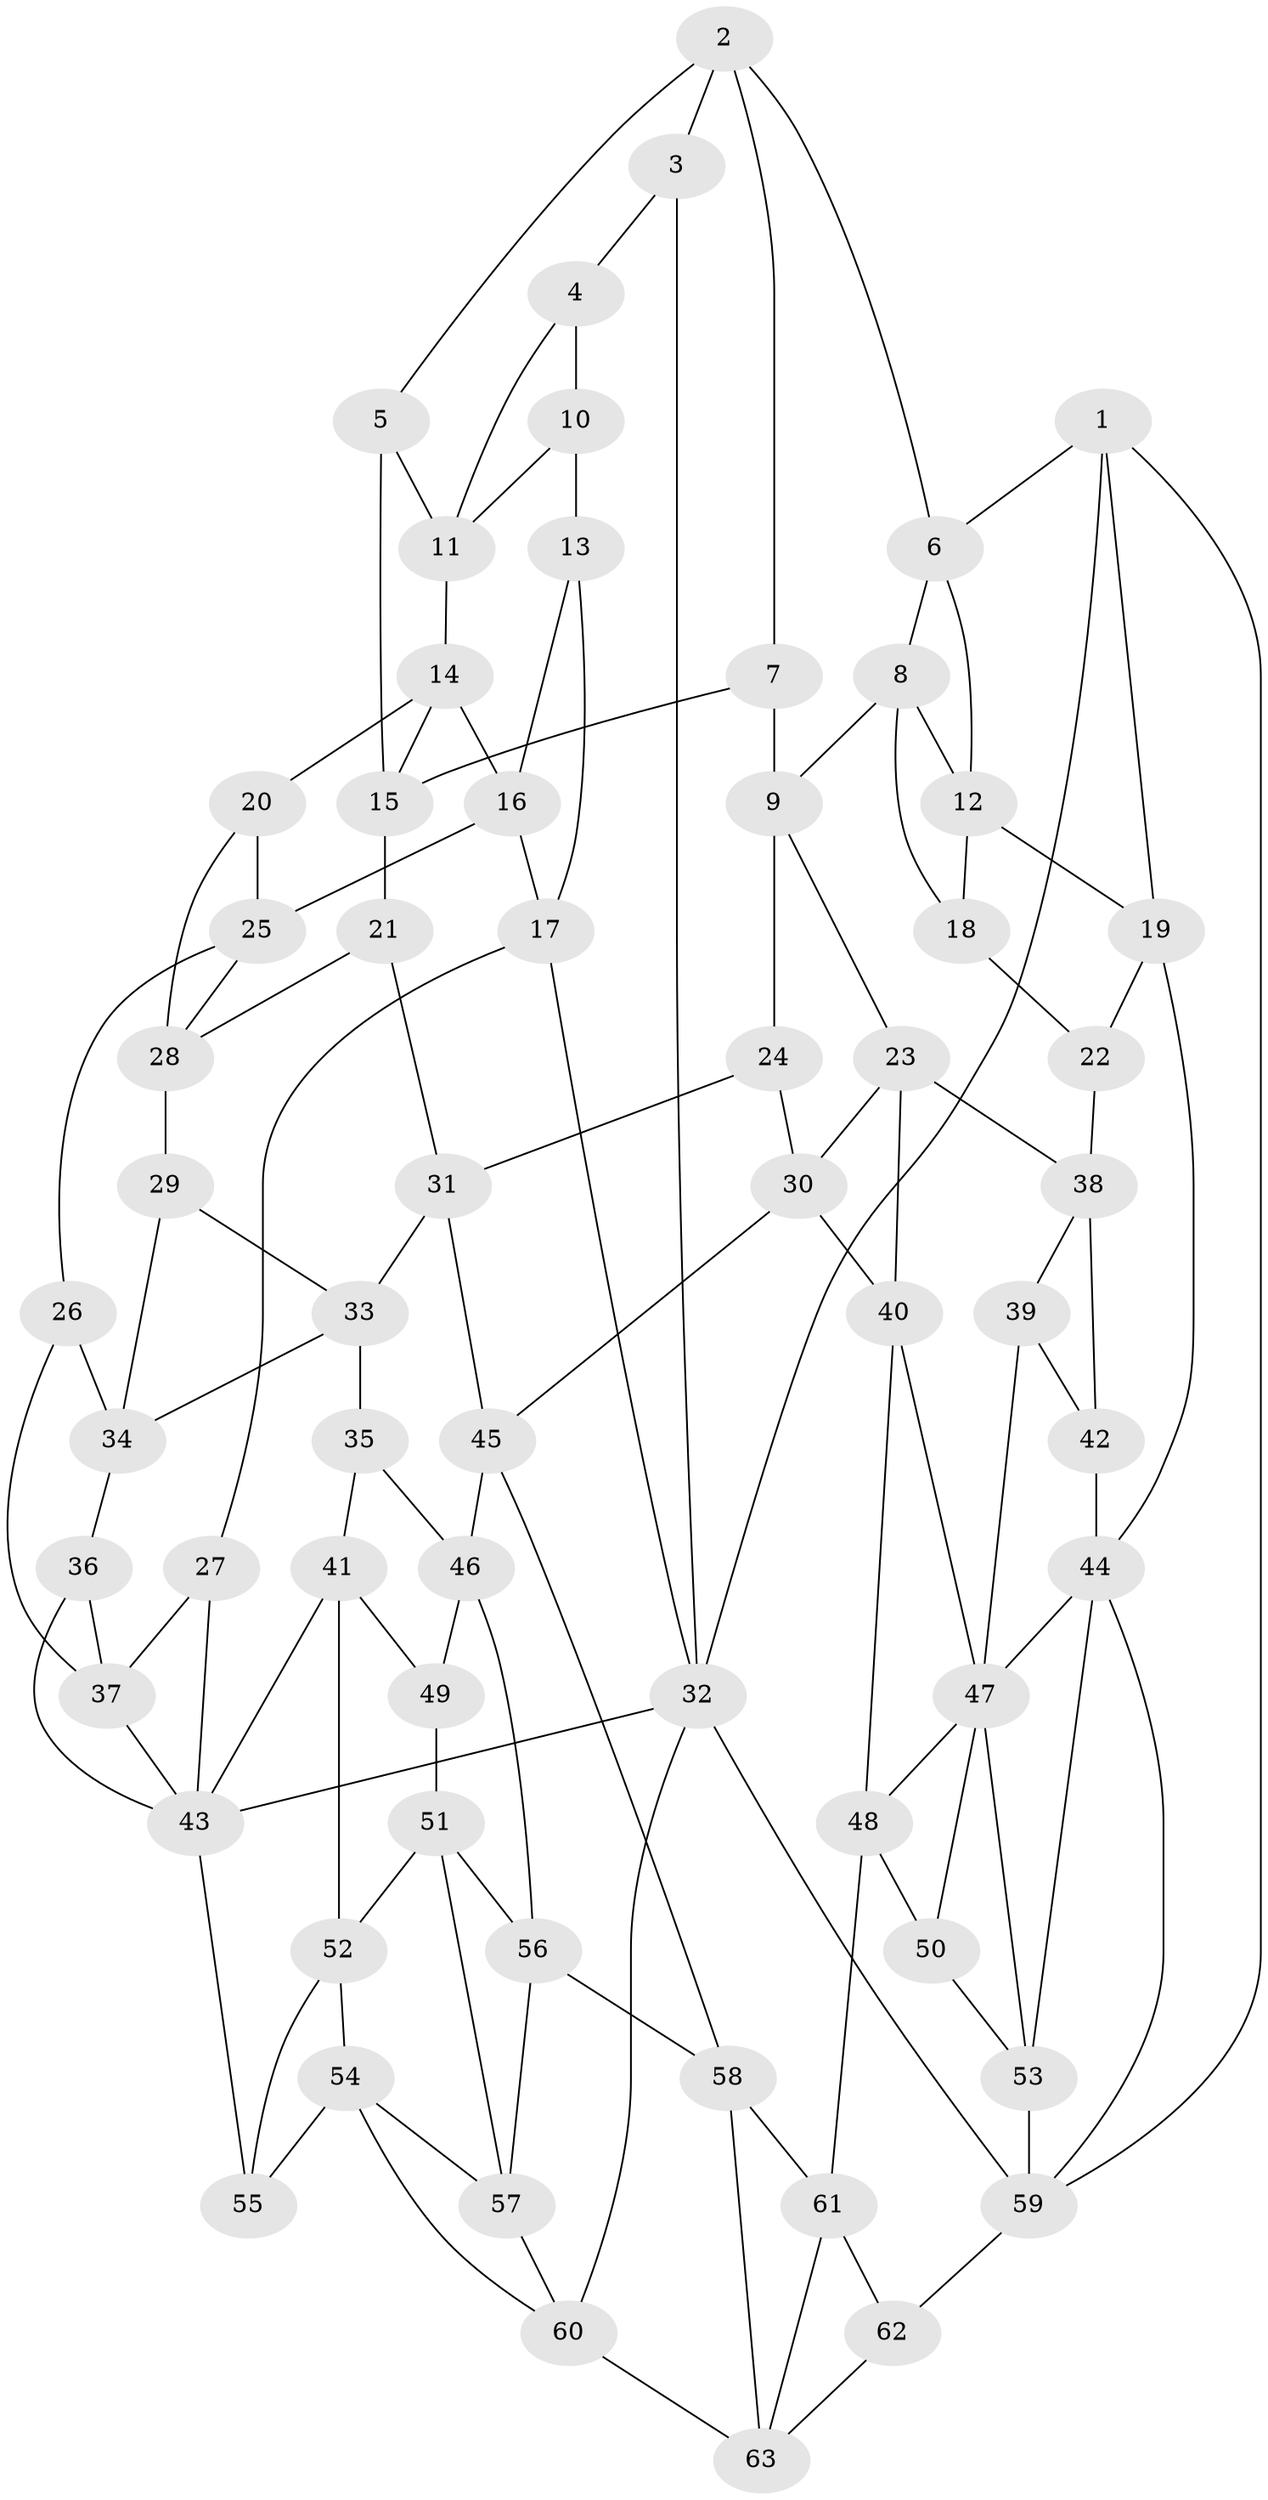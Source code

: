 // original degree distribution, {3: 0.015873015873015872, 6: 0.2222222222222222, 5: 0.5238095238095238, 4: 0.23809523809523808}
// Generated by graph-tools (version 1.1) at 2025/51/03/09/25 03:51:09]
// undirected, 63 vertices, 119 edges
graph export_dot {
graph [start="1"]
  node [color=gray90,style=filled];
  1;
  2;
  3;
  4;
  5;
  6;
  7;
  8;
  9;
  10;
  11;
  12;
  13;
  14;
  15;
  16;
  17;
  18;
  19;
  20;
  21;
  22;
  23;
  24;
  25;
  26;
  27;
  28;
  29;
  30;
  31;
  32;
  33;
  34;
  35;
  36;
  37;
  38;
  39;
  40;
  41;
  42;
  43;
  44;
  45;
  46;
  47;
  48;
  49;
  50;
  51;
  52;
  53;
  54;
  55;
  56;
  57;
  58;
  59;
  60;
  61;
  62;
  63;
  1 -- 6 [weight=1.0];
  1 -- 19 [weight=1.0];
  1 -- 32 [weight=1.0];
  1 -- 59 [weight=1.0];
  2 -- 3 [weight=1.0];
  2 -- 5 [weight=1.0];
  2 -- 6 [weight=1.0];
  2 -- 7 [weight=1.0];
  3 -- 4 [weight=1.0];
  3 -- 32 [weight=1.0];
  4 -- 10 [weight=1.0];
  4 -- 11 [weight=1.0];
  5 -- 11 [weight=1.0];
  5 -- 15 [weight=1.0];
  6 -- 8 [weight=1.0];
  6 -- 12 [weight=1.0];
  7 -- 9 [weight=1.0];
  7 -- 15 [weight=1.0];
  8 -- 9 [weight=1.0];
  8 -- 12 [weight=1.0];
  8 -- 18 [weight=1.0];
  9 -- 23 [weight=1.0];
  9 -- 24 [weight=1.0];
  10 -- 11 [weight=1.0];
  10 -- 13 [weight=2.0];
  11 -- 14 [weight=1.0];
  12 -- 18 [weight=1.0];
  12 -- 19 [weight=1.0];
  13 -- 16 [weight=1.0];
  13 -- 17 [weight=1.0];
  14 -- 15 [weight=1.0];
  14 -- 16 [weight=1.0];
  14 -- 20 [weight=1.0];
  15 -- 21 [weight=1.0];
  16 -- 17 [weight=1.0];
  16 -- 25 [weight=1.0];
  17 -- 27 [weight=1.0];
  17 -- 32 [weight=1.0];
  18 -- 22 [weight=2.0];
  19 -- 22 [weight=1.0];
  19 -- 44 [weight=1.0];
  20 -- 25 [weight=1.0];
  20 -- 28 [weight=1.0];
  21 -- 28 [weight=1.0];
  21 -- 31 [weight=1.0];
  22 -- 38 [weight=1.0];
  23 -- 30 [weight=1.0];
  23 -- 38 [weight=1.0];
  23 -- 40 [weight=1.0];
  24 -- 30 [weight=1.0];
  24 -- 31 [weight=1.0];
  25 -- 26 [weight=1.0];
  25 -- 28 [weight=1.0];
  26 -- 34 [weight=1.0];
  26 -- 37 [weight=1.0];
  27 -- 37 [weight=1.0];
  27 -- 43 [weight=1.0];
  28 -- 29 [weight=1.0];
  29 -- 33 [weight=1.0];
  29 -- 34 [weight=1.0];
  30 -- 40 [weight=1.0];
  30 -- 45 [weight=1.0];
  31 -- 33 [weight=1.0];
  31 -- 45 [weight=1.0];
  32 -- 43 [weight=1.0];
  32 -- 59 [weight=1.0];
  32 -- 60 [weight=1.0];
  33 -- 34 [weight=1.0];
  33 -- 35 [weight=1.0];
  34 -- 36 [weight=1.0];
  35 -- 41 [weight=1.0];
  35 -- 46 [weight=1.0];
  36 -- 37 [weight=1.0];
  36 -- 43 [weight=1.0];
  37 -- 43 [weight=1.0];
  38 -- 39 [weight=1.0];
  38 -- 42 [weight=1.0];
  39 -- 42 [weight=1.0];
  39 -- 47 [weight=1.0];
  40 -- 47 [weight=1.0];
  40 -- 48 [weight=1.0];
  41 -- 43 [weight=1.0];
  41 -- 49 [weight=1.0];
  41 -- 52 [weight=1.0];
  42 -- 44 [weight=2.0];
  43 -- 55 [weight=1.0];
  44 -- 47 [weight=1.0];
  44 -- 53 [weight=1.0];
  44 -- 59 [weight=1.0];
  45 -- 46 [weight=2.0];
  45 -- 58 [weight=1.0];
  46 -- 49 [weight=1.0];
  46 -- 56 [weight=1.0];
  47 -- 48 [weight=1.0];
  47 -- 50 [weight=1.0];
  47 -- 53 [weight=1.0];
  48 -- 50 [weight=1.0];
  48 -- 61 [weight=1.0];
  49 -- 51 [weight=1.0];
  50 -- 53 [weight=1.0];
  51 -- 52 [weight=1.0];
  51 -- 56 [weight=1.0];
  51 -- 57 [weight=1.0];
  52 -- 54 [weight=1.0];
  52 -- 55 [weight=1.0];
  53 -- 59 [weight=1.0];
  54 -- 55 [weight=1.0];
  54 -- 57 [weight=1.0];
  54 -- 60 [weight=1.0];
  56 -- 57 [weight=1.0];
  56 -- 58 [weight=1.0];
  57 -- 60 [weight=1.0];
  58 -- 61 [weight=1.0];
  58 -- 63 [weight=1.0];
  59 -- 62 [weight=1.0];
  60 -- 63 [weight=1.0];
  61 -- 62 [weight=1.0];
  61 -- 63 [weight=1.0];
  62 -- 63 [weight=1.0];
}
